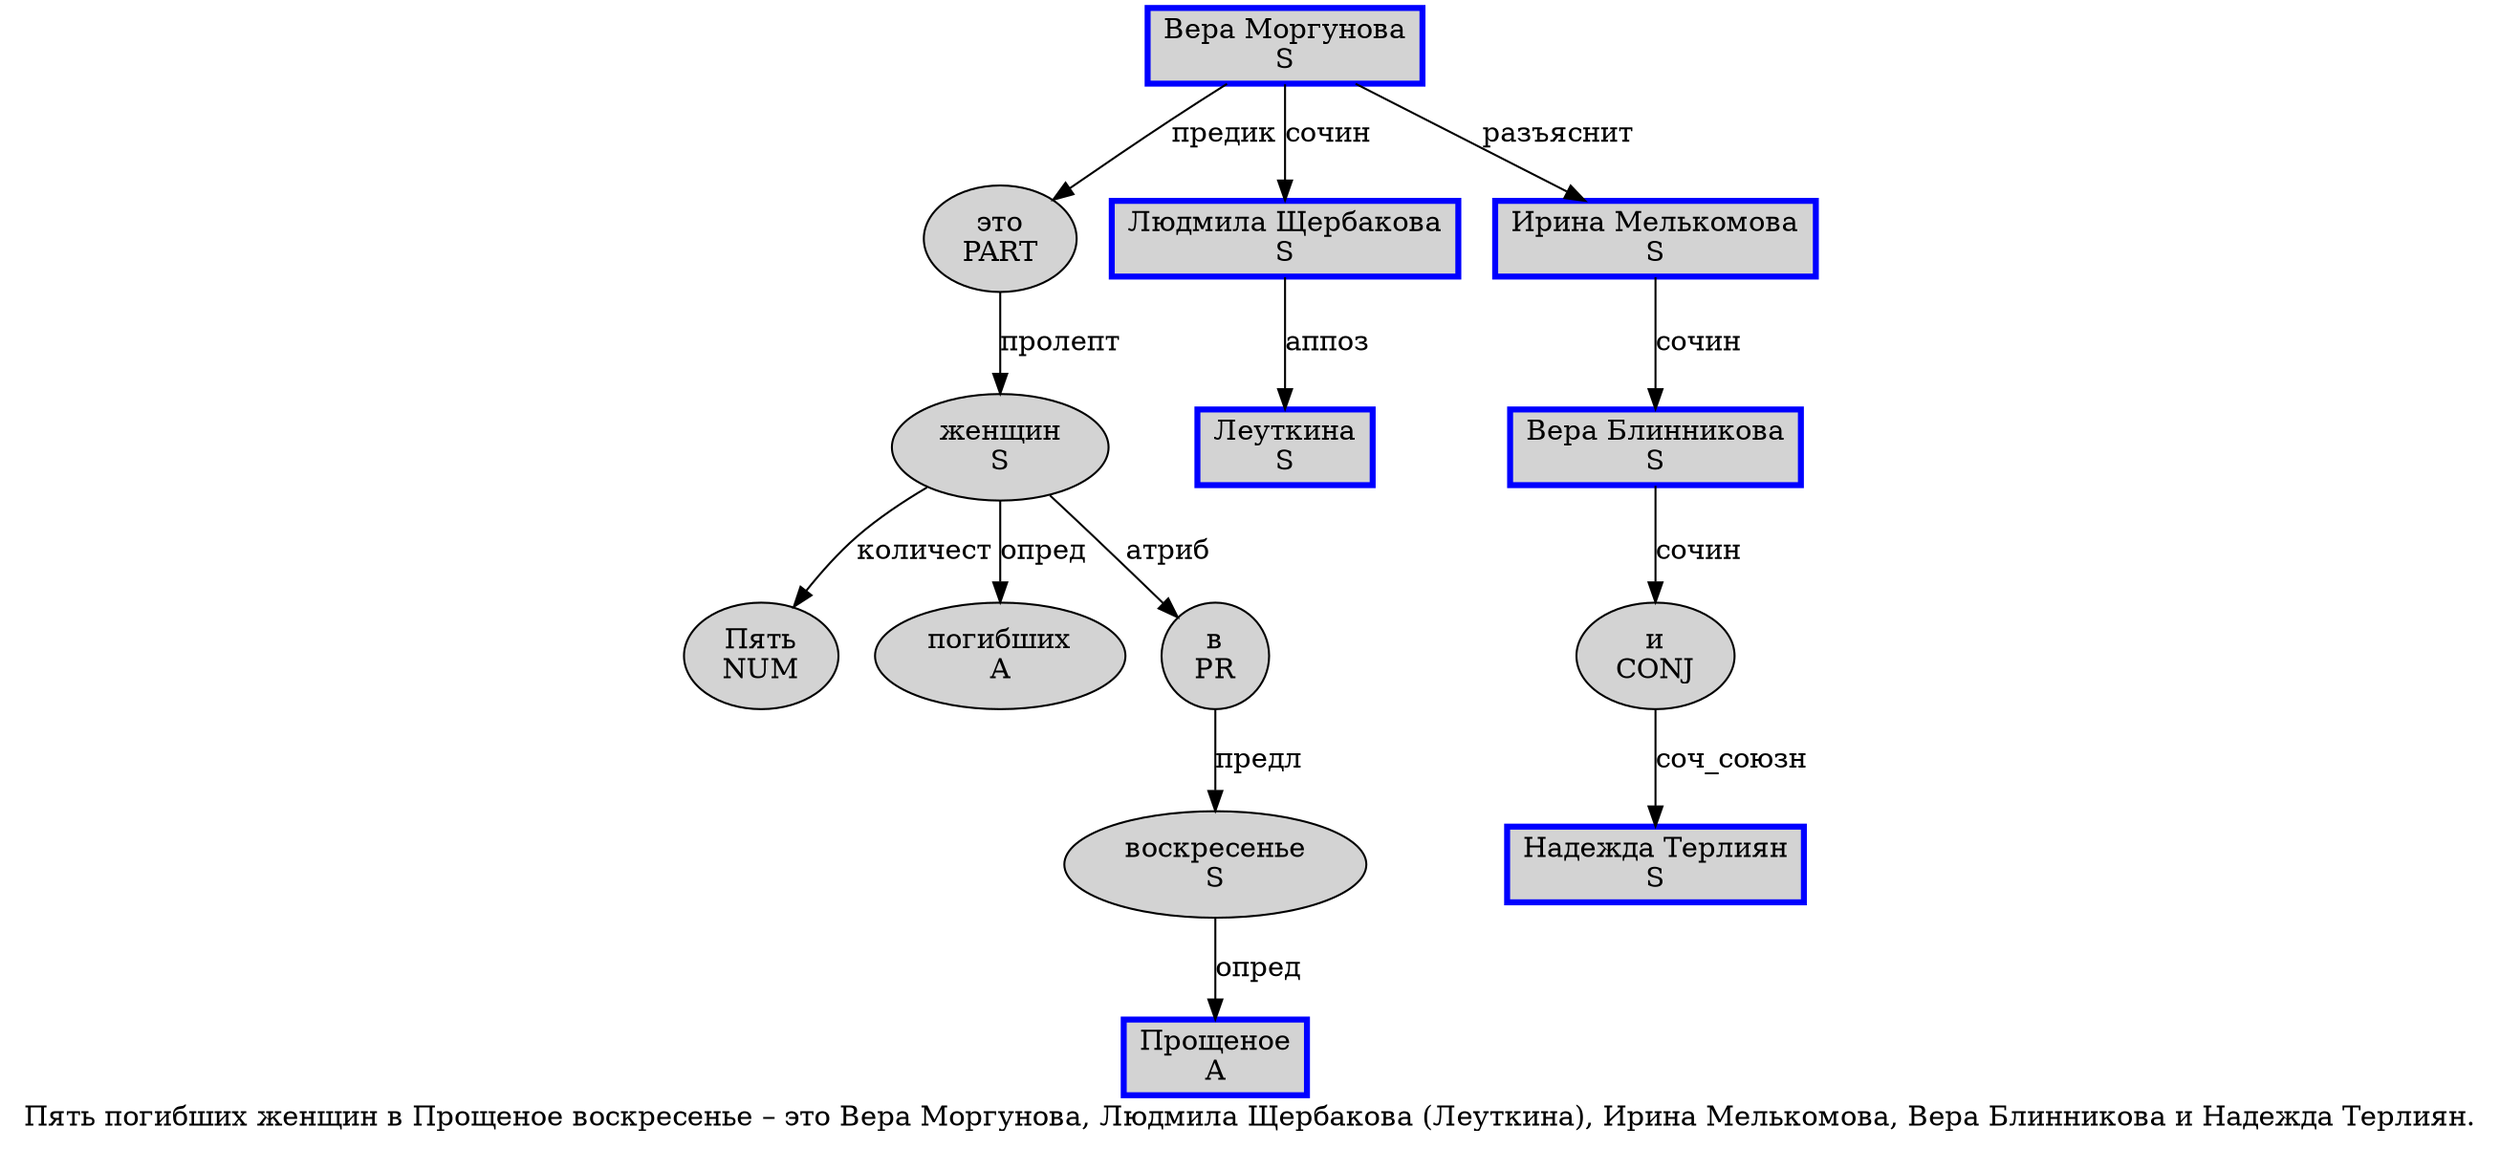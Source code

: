 digraph SENTENCE_477 {
	graph [label="Пять погибших женщин в Прощеное воскресенье – это Вера Моргунова, Людмила Щербакова (Леуткина), Ирина Мелькомова, Вера Блинникова и Надежда Терлиян."]
	node [style=filled]
		0 [label="Пять
NUM" color="" fillcolor=lightgray penwidth=1 shape=ellipse]
		1 [label="погибших
A" color="" fillcolor=lightgray penwidth=1 shape=ellipse]
		2 [label="женщин
S" color="" fillcolor=lightgray penwidth=1 shape=ellipse]
		3 [label="в
PR" color="" fillcolor=lightgray penwidth=1 shape=ellipse]
		4 [label="Прощеное
A" color=blue fillcolor=lightgray penwidth=3 shape=box]
		5 [label="воскресенье
S" color="" fillcolor=lightgray penwidth=1 shape=ellipse]
		7 [label="это
PART" color="" fillcolor=lightgray penwidth=1 shape=ellipse]
		8 [label="Вера Моргунова
S" color=blue fillcolor=lightgray penwidth=3 shape=box]
		10 [label="Людмила Щербакова
S" color=blue fillcolor=lightgray penwidth=3 shape=box]
		12 [label="Леуткина
S" color=blue fillcolor=lightgray penwidth=3 shape=box]
		15 [label="Ирина Мелькомова
S" color=blue fillcolor=lightgray penwidth=3 shape=box]
		17 [label="Вера Блинникова
S" color=blue fillcolor=lightgray penwidth=3 shape=box]
		18 [label="и
CONJ" color="" fillcolor=lightgray penwidth=1 shape=ellipse]
		19 [label="Надежда Терлиян
S" color=blue fillcolor=lightgray penwidth=3 shape=box]
			10 -> 12 [label="аппоз"]
			2 -> 0 [label="количест"]
			2 -> 1 [label="опред"]
			2 -> 3 [label="атриб"]
			15 -> 17 [label="сочин"]
			17 -> 18 [label="сочин"]
			7 -> 2 [label="пролепт"]
			3 -> 5 [label="предл"]
			8 -> 7 [label="предик"]
			8 -> 10 [label="сочин"]
			8 -> 15 [label="разъяснит"]
			5 -> 4 [label="опред"]
			18 -> 19 [label="соч_союзн"]
}
